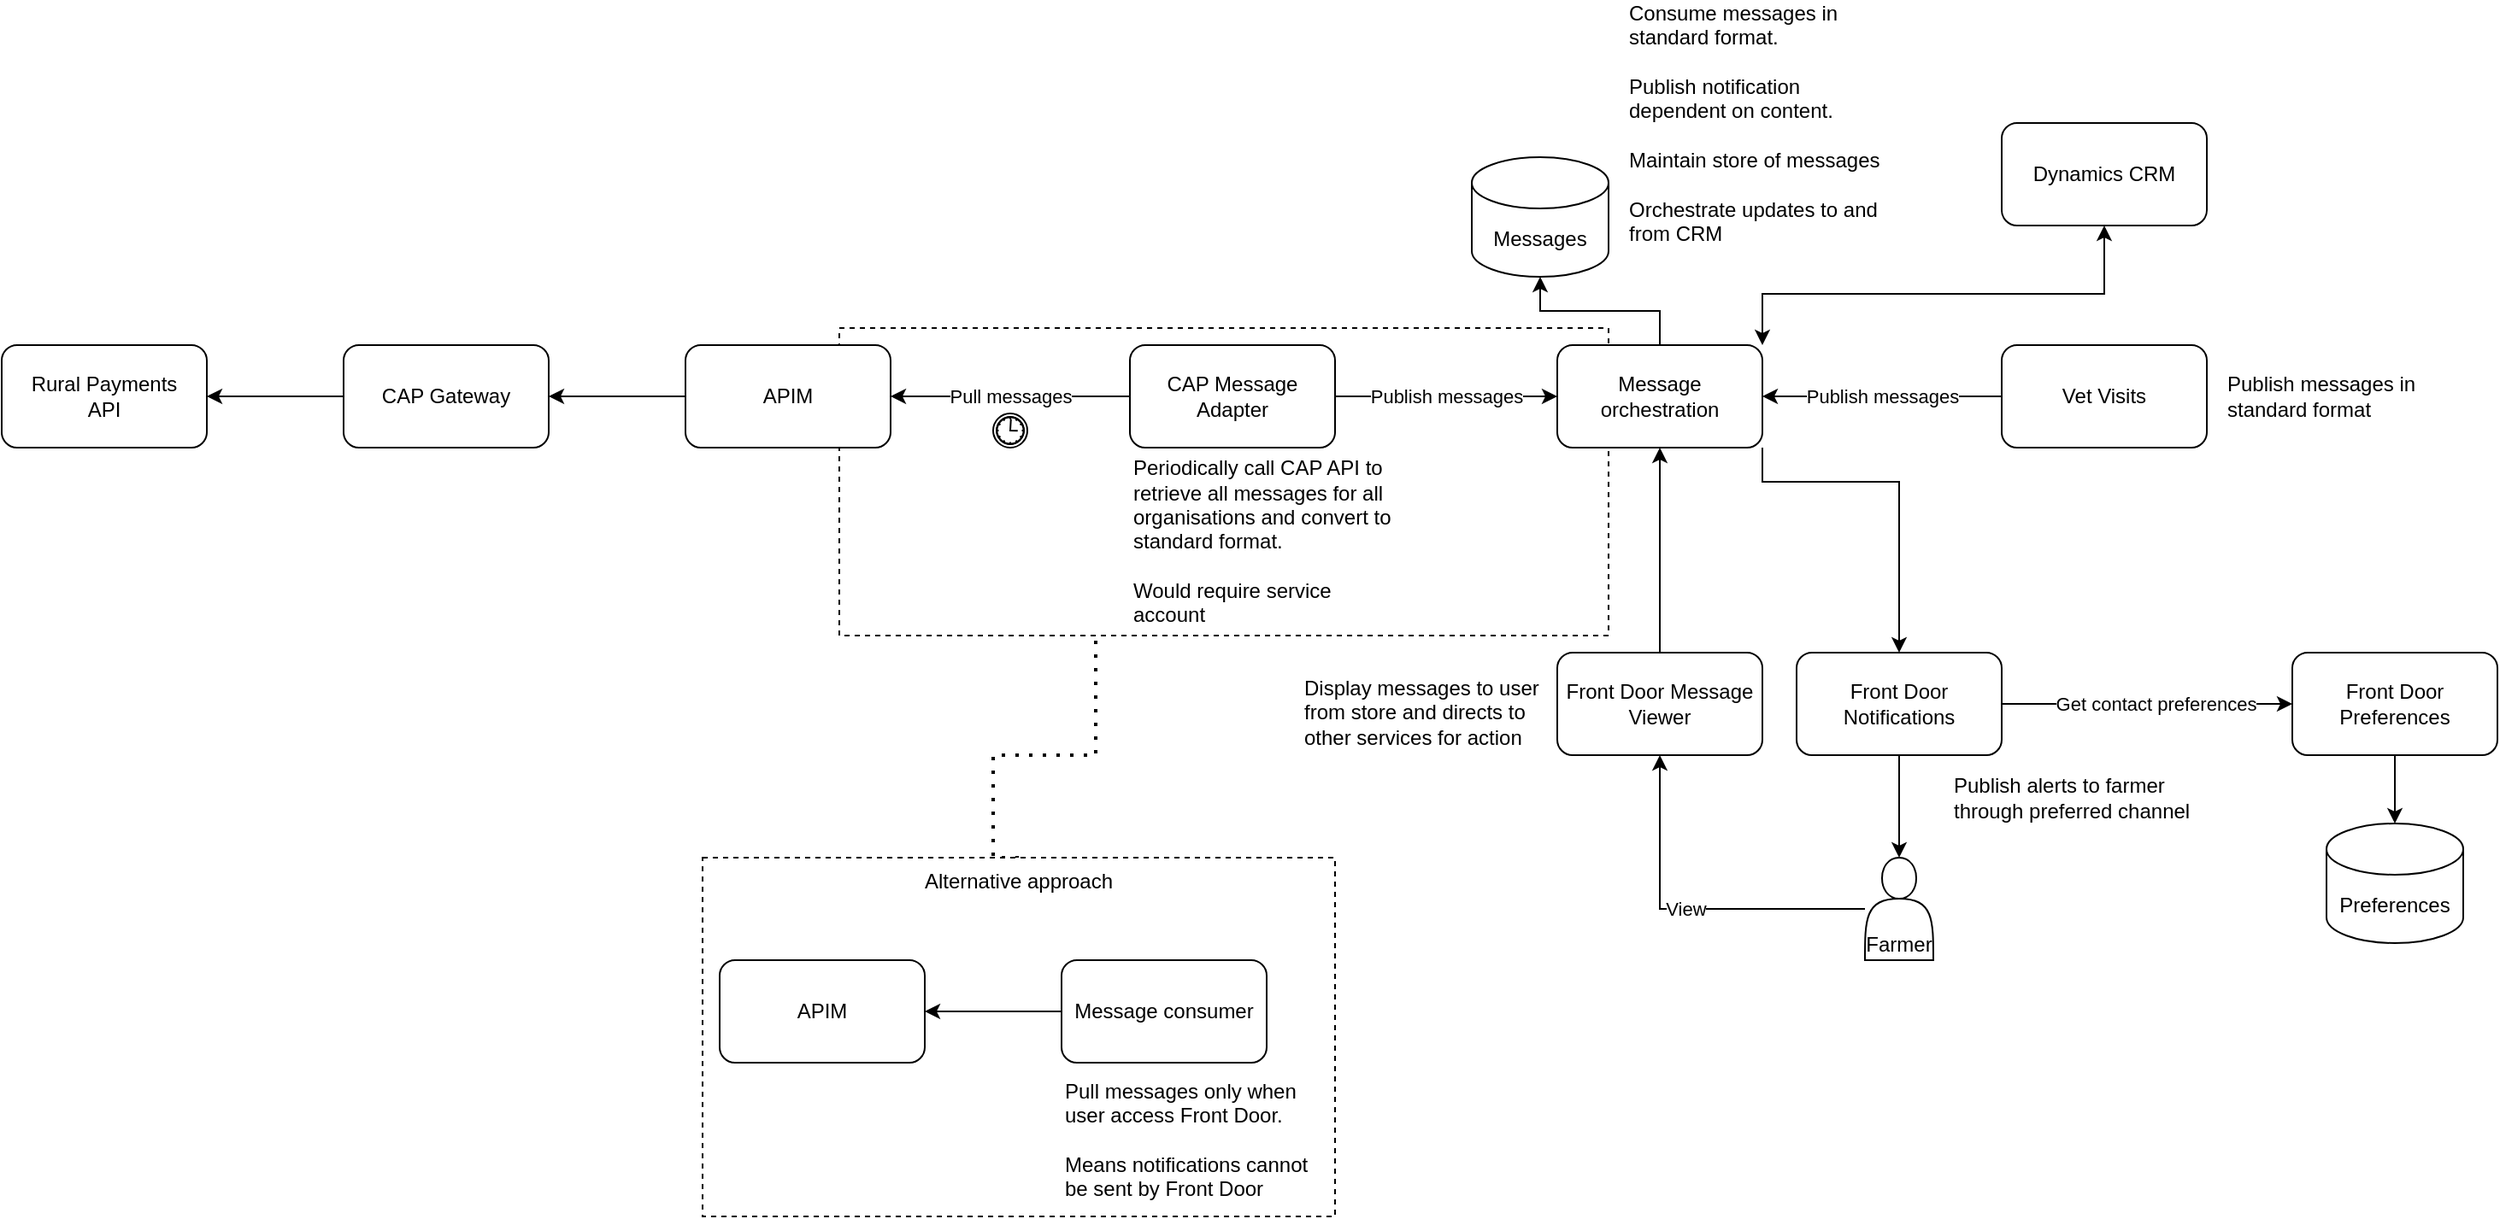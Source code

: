 <mxfile version="22.1.8" type="github">
  <diagram name="Page-1" id="dYXtfFwurcNwbzcMY37W">
    <mxGraphModel dx="2026" dy="2245" grid="1" gridSize="10" guides="1" tooltips="1" connect="1" arrows="1" fold="1" page="1" pageScale="1" pageWidth="850" pageHeight="1100" math="0" shadow="0">
      <root>
        <mxCell id="0" />
        <mxCell id="1" parent="0" />
        <mxCell id="0YbZIf-yBDhTOu-SZzjd-40" value="" style="rounded=0;whiteSpace=wrap;html=1;dashed=1;" vertex="1" parent="1">
          <mxGeometry x="650" y="150" width="450" height="180" as="geometry" />
        </mxCell>
        <mxCell id="0YbZIf-yBDhTOu-SZzjd-1" value="Rural Payments&lt;br&gt;API" style="rounded=1;whiteSpace=wrap;html=1;verticalAlign=middle;" vertex="1" parent="1">
          <mxGeometry x="160" y="160" width="120" height="60" as="geometry" />
        </mxCell>
        <mxCell id="0YbZIf-yBDhTOu-SZzjd-2" value="Messages" style="shape=cylinder3;whiteSpace=wrap;html=1;boundedLbl=1;backgroundOutline=1;size=15;" vertex="1" parent="1">
          <mxGeometry x="1020" y="50" width="80" height="70" as="geometry" />
        </mxCell>
        <mxCell id="0YbZIf-yBDhTOu-SZzjd-5" style="edgeStyle=orthogonalEdgeStyle;rounded=0;orthogonalLoop=1;jettySize=auto;html=1;entryX=1;entryY=0.5;entryDx=0;entryDy=0;" edge="1" parent="1" source="0YbZIf-yBDhTOu-SZzjd-4" target="0YbZIf-yBDhTOu-SZzjd-1">
          <mxGeometry relative="1" as="geometry" />
        </mxCell>
        <mxCell id="0YbZIf-yBDhTOu-SZzjd-4" value="CAP Gateway" style="rounded=1;whiteSpace=wrap;html=1;" vertex="1" parent="1">
          <mxGeometry x="360" y="160" width="120" height="60" as="geometry" />
        </mxCell>
        <mxCell id="0YbZIf-yBDhTOu-SZzjd-7" value="" style="edgeStyle=orthogonalEdgeStyle;rounded=0;orthogonalLoop=1;jettySize=auto;html=1;" edge="1" parent="1" source="0YbZIf-yBDhTOu-SZzjd-6" target="0YbZIf-yBDhTOu-SZzjd-4">
          <mxGeometry relative="1" as="geometry" />
        </mxCell>
        <mxCell id="0YbZIf-yBDhTOu-SZzjd-6" value="APIM" style="rounded=1;whiteSpace=wrap;html=1;" vertex="1" parent="1">
          <mxGeometry x="560" y="160" width="120" height="60" as="geometry" />
        </mxCell>
        <mxCell id="0YbZIf-yBDhTOu-SZzjd-9" value="Pull messages" style="edgeStyle=orthogonalEdgeStyle;rounded=0;orthogonalLoop=1;jettySize=auto;html=1;" edge="1" parent="1" source="0YbZIf-yBDhTOu-SZzjd-8" target="0YbZIf-yBDhTOu-SZzjd-6">
          <mxGeometry relative="1" as="geometry" />
        </mxCell>
        <mxCell id="0YbZIf-yBDhTOu-SZzjd-12" value="Publish messages" style="edgeStyle=orthogonalEdgeStyle;rounded=0;orthogonalLoop=1;jettySize=auto;html=1;" edge="1" parent="1" source="0YbZIf-yBDhTOu-SZzjd-8" target="0YbZIf-yBDhTOu-SZzjd-11">
          <mxGeometry relative="1" as="geometry" />
        </mxCell>
        <mxCell id="0YbZIf-yBDhTOu-SZzjd-8" value="CAP Message Adapter" style="rounded=1;whiteSpace=wrap;html=1;" vertex="1" parent="1">
          <mxGeometry x="820" y="160" width="120" height="60" as="geometry" />
        </mxCell>
        <mxCell id="0YbZIf-yBDhTOu-SZzjd-10" value="" style="points=[[0.145,0.145,0],[0.5,0,0],[0.855,0.145,0],[1,0.5,0],[0.855,0.855,0],[0.5,1,0],[0.145,0.855,0],[0,0.5,0]];shape=mxgraph.bpmn.event;html=1;verticalLabelPosition=bottom;labelBackgroundColor=#ffffff;verticalAlign=top;align=center;perimeter=ellipsePerimeter;outlineConnect=0;aspect=fixed;outline=catching;symbol=timer;" vertex="1" parent="1">
          <mxGeometry x="740" y="200" width="20" height="20" as="geometry" />
        </mxCell>
        <mxCell id="0YbZIf-yBDhTOu-SZzjd-14" value="" style="edgeStyle=orthogonalEdgeStyle;rounded=0;orthogonalLoop=1;jettySize=auto;html=1;" edge="1" parent="1" source="0YbZIf-yBDhTOu-SZzjd-13" target="0YbZIf-yBDhTOu-SZzjd-11">
          <mxGeometry relative="1" as="geometry" />
        </mxCell>
        <mxCell id="0YbZIf-yBDhTOu-SZzjd-23" style="edgeStyle=orthogonalEdgeStyle;rounded=0;orthogonalLoop=1;jettySize=auto;html=1;entryX=0.5;entryY=0;entryDx=0;entryDy=0;" edge="1" parent="1" source="0YbZIf-yBDhTOu-SZzjd-11" target="0YbZIf-yBDhTOu-SZzjd-22">
          <mxGeometry relative="1" as="geometry">
            <Array as="points">
              <mxPoint x="1190" y="240" />
              <mxPoint x="1270" y="240" />
            </Array>
          </mxGeometry>
        </mxCell>
        <mxCell id="0YbZIf-yBDhTOu-SZzjd-11" value="Message orchestration" style="rounded=1;whiteSpace=wrap;html=1;" vertex="1" parent="1">
          <mxGeometry x="1070" y="160" width="120" height="60" as="geometry" />
        </mxCell>
        <mxCell id="0YbZIf-yBDhTOu-SZzjd-13" value="Front Door Message Viewer" style="rounded=1;whiteSpace=wrap;html=1;fontStyle=0" vertex="1" parent="1">
          <mxGeometry x="1070" y="340" width="120" height="60" as="geometry" />
        </mxCell>
        <mxCell id="0YbZIf-yBDhTOu-SZzjd-16" value="Publish messages" style="edgeStyle=orthogonalEdgeStyle;rounded=0;orthogonalLoop=1;jettySize=auto;html=1;" edge="1" parent="1" source="0YbZIf-yBDhTOu-SZzjd-15" target="0YbZIf-yBDhTOu-SZzjd-11">
          <mxGeometry relative="1" as="geometry" />
        </mxCell>
        <mxCell id="0YbZIf-yBDhTOu-SZzjd-15" value="Vet Visits" style="rounded=1;whiteSpace=wrap;html=1;" vertex="1" parent="1">
          <mxGeometry x="1330" y="160" width="120" height="60" as="geometry" />
        </mxCell>
        <mxCell id="0YbZIf-yBDhTOu-SZzjd-19" style="edgeStyle=orthogonalEdgeStyle;rounded=0;orthogonalLoop=1;jettySize=auto;html=1;entryX=0.5;entryY=1;entryDx=0;entryDy=0;entryPerimeter=0;" edge="1" parent="1" source="0YbZIf-yBDhTOu-SZzjd-11" target="0YbZIf-yBDhTOu-SZzjd-2">
          <mxGeometry relative="1" as="geometry" />
        </mxCell>
        <mxCell id="0YbZIf-yBDhTOu-SZzjd-26" value="" style="edgeStyle=orthogonalEdgeStyle;rounded=0;orthogonalLoop=1;jettySize=auto;html=1;" edge="1" parent="1" source="0YbZIf-yBDhTOu-SZzjd-22" target="0YbZIf-yBDhTOu-SZzjd-25">
          <mxGeometry relative="1" as="geometry" />
        </mxCell>
        <mxCell id="0YbZIf-yBDhTOu-SZzjd-32" value="" style="edgeStyle=orthogonalEdgeStyle;rounded=0;orthogonalLoop=1;jettySize=auto;html=1;" edge="1" parent="1" source="0YbZIf-yBDhTOu-SZzjd-22" target="0YbZIf-yBDhTOu-SZzjd-31">
          <mxGeometry relative="1" as="geometry" />
        </mxCell>
        <mxCell id="0YbZIf-yBDhTOu-SZzjd-35" value="Text" style="edgeLabel;html=1;align=center;verticalAlign=middle;resizable=0;points=[];" vertex="1" connectable="0" parent="0YbZIf-yBDhTOu-SZzjd-32">
          <mxGeometry x="0.34" y="1" relative="1" as="geometry">
            <mxPoint as="offset" />
          </mxGeometry>
        </mxCell>
        <mxCell id="0YbZIf-yBDhTOu-SZzjd-36" value="Get contact preferences" style="edgeLabel;html=1;align=center;verticalAlign=middle;resizable=0;points=[];" vertex="1" connectable="0" parent="0YbZIf-yBDhTOu-SZzjd-32">
          <mxGeometry x="0.36" y="-3" relative="1" as="geometry">
            <mxPoint x="-26" y="-3" as="offset" />
          </mxGeometry>
        </mxCell>
        <mxCell id="0YbZIf-yBDhTOu-SZzjd-22" value="Front Door Notifications" style="rounded=1;whiteSpace=wrap;html=1;" vertex="1" parent="1">
          <mxGeometry x="1210" y="340" width="120" height="60" as="geometry" />
        </mxCell>
        <mxCell id="0YbZIf-yBDhTOu-SZzjd-27" value="View" style="edgeStyle=orthogonalEdgeStyle;rounded=0;orthogonalLoop=1;jettySize=auto;html=1;entryX=0.5;entryY=1;entryDx=0;entryDy=0;" edge="1" parent="1" source="0YbZIf-yBDhTOu-SZzjd-25" target="0YbZIf-yBDhTOu-SZzjd-13">
          <mxGeometry relative="1" as="geometry" />
        </mxCell>
        <mxCell id="0YbZIf-yBDhTOu-SZzjd-25" value="Farmer" style="shape=actor;whiteSpace=wrap;html=1;verticalAlign=bottom;" vertex="1" parent="1">
          <mxGeometry x="1250" y="460" width="40" height="60" as="geometry" />
        </mxCell>
        <mxCell id="0YbZIf-yBDhTOu-SZzjd-29" value="Periodically call CAP API to retrieve all messages for all organisations and convert to standard format.&lt;br&gt;&lt;br&gt;Would require service account" style="text;html=1;strokeColor=none;fillColor=none;align=left;verticalAlign=middle;whiteSpace=wrap;rounded=0;" vertex="1" parent="1">
          <mxGeometry x="820" y="260" width="160" height="30" as="geometry" />
        </mxCell>
        <mxCell id="0YbZIf-yBDhTOu-SZzjd-30" value="Publish messages in standard format" style="text;html=1;strokeColor=none;fillColor=none;align=left;verticalAlign=middle;whiteSpace=wrap;rounded=0;" vertex="1" parent="1">
          <mxGeometry x="1460" y="175" width="160" height="30" as="geometry" />
        </mxCell>
        <mxCell id="0YbZIf-yBDhTOu-SZzjd-34" value="" style="edgeStyle=orthogonalEdgeStyle;rounded=0;orthogonalLoop=1;jettySize=auto;html=1;" edge="1" parent="1" source="0YbZIf-yBDhTOu-SZzjd-31" target="0YbZIf-yBDhTOu-SZzjd-33">
          <mxGeometry relative="1" as="geometry" />
        </mxCell>
        <mxCell id="0YbZIf-yBDhTOu-SZzjd-31" value="Front Door Preferences" style="rounded=1;whiteSpace=wrap;html=1;" vertex="1" parent="1">
          <mxGeometry x="1500" y="340" width="120" height="60" as="geometry" />
        </mxCell>
        <mxCell id="0YbZIf-yBDhTOu-SZzjd-33" value="Preferences" style="shape=cylinder3;whiteSpace=wrap;html=1;boundedLbl=1;backgroundOutline=1;size=15;" vertex="1" parent="1">
          <mxGeometry x="1520" y="440" width="80" height="70" as="geometry" />
        </mxCell>
        <mxCell id="0YbZIf-yBDhTOu-SZzjd-37" value="Publish alerts to farmer through preferred channel" style="text;html=1;strokeColor=none;fillColor=none;align=left;verticalAlign=middle;whiteSpace=wrap;rounded=0;" vertex="1" parent="1">
          <mxGeometry x="1300" y="410" width="160" height="30" as="geometry" />
        </mxCell>
        <mxCell id="0YbZIf-yBDhTOu-SZzjd-38" value="Display messages to user from store and directs to other services for action" style="text;html=1;strokeColor=none;fillColor=none;align=left;verticalAlign=middle;whiteSpace=wrap;rounded=0;" vertex="1" parent="1">
          <mxGeometry x="920" y="360" width="160" height="30" as="geometry" />
        </mxCell>
        <mxCell id="0YbZIf-yBDhTOu-SZzjd-41" value="" style="endArrow=none;dashed=1;html=1;dashPattern=1 3;strokeWidth=2;rounded=0;edgeStyle=orthogonalEdgeStyle;exitX=0.5;exitY=0;exitDx=0;exitDy=0;" edge="1" parent="1" source="0YbZIf-yBDhTOu-SZzjd-42">
          <mxGeometry width="50" height="50" relative="1" as="geometry">
            <mxPoint x="620" y="470" as="sourcePoint" />
            <mxPoint x="800" y="330" as="targetPoint" />
            <Array as="points">
              <mxPoint x="740" y="400" />
              <mxPoint x="800" y="400" />
            </Array>
          </mxGeometry>
        </mxCell>
        <mxCell id="0YbZIf-yBDhTOu-SZzjd-42" value="Alternative approach" style="rounded=0;whiteSpace=wrap;html=1;dashed=1;verticalAlign=top;" vertex="1" parent="1">
          <mxGeometry x="570" y="460" width="370" height="210" as="geometry" />
        </mxCell>
        <mxCell id="0YbZIf-yBDhTOu-SZzjd-49" value="" style="edgeStyle=orthogonalEdgeStyle;rounded=0;orthogonalLoop=1;jettySize=auto;html=1;" edge="1" parent="1" source="0YbZIf-yBDhTOu-SZzjd-43" target="0YbZIf-yBDhTOu-SZzjd-48">
          <mxGeometry relative="1" as="geometry" />
        </mxCell>
        <mxCell id="0YbZIf-yBDhTOu-SZzjd-43" value="Message consumer" style="rounded=1;whiteSpace=wrap;html=1;" vertex="1" parent="1">
          <mxGeometry x="780" y="520" width="120" height="60" as="geometry" />
        </mxCell>
        <mxCell id="0YbZIf-yBDhTOu-SZzjd-48" value="APIM" style="rounded=1;whiteSpace=wrap;html=1;" vertex="1" parent="1">
          <mxGeometry x="580" y="520" width="120" height="60" as="geometry" />
        </mxCell>
        <mxCell id="0YbZIf-yBDhTOu-SZzjd-51" value="Pull messages only when user access Front Door.&lt;br&gt;&lt;br&gt;Means notifications cannot be sent by Front Door" style="text;html=1;strokeColor=none;fillColor=none;align=left;verticalAlign=middle;whiteSpace=wrap;rounded=0;" vertex="1" parent="1">
          <mxGeometry x="780" y="610" width="160" height="30" as="geometry" />
        </mxCell>
        <mxCell id="0YbZIf-yBDhTOu-SZzjd-52" value="Consume messages in standard format.&amp;nbsp; &lt;br&gt;&lt;br&gt;Publish notification dependent on content.&amp;nbsp; &lt;br&gt;&lt;br&gt;Maintain store of messages&lt;br&gt;&lt;br&gt;Orchestrate updates to and from CRM" style="text;html=1;strokeColor=none;fillColor=none;align=left;verticalAlign=middle;whiteSpace=wrap;rounded=0;" vertex="1" parent="1">
          <mxGeometry x="1110" y="-40" width="160" height="140" as="geometry" />
        </mxCell>
        <mxCell id="0YbZIf-yBDhTOu-SZzjd-54" style="edgeStyle=orthogonalEdgeStyle;rounded=0;orthogonalLoop=1;jettySize=auto;html=1;entryX=1;entryY=0;entryDx=0;entryDy=0;startArrow=classic;startFill=1;" edge="1" parent="1" source="0YbZIf-yBDhTOu-SZzjd-53" target="0YbZIf-yBDhTOu-SZzjd-11">
          <mxGeometry relative="1" as="geometry">
            <Array as="points">
              <mxPoint x="1390" y="130" />
              <mxPoint x="1190" y="130" />
            </Array>
          </mxGeometry>
        </mxCell>
        <mxCell id="0YbZIf-yBDhTOu-SZzjd-53" value="Dynamics CRM" style="rounded=1;whiteSpace=wrap;html=1;" vertex="1" parent="1">
          <mxGeometry x="1330" y="30" width="120" height="60" as="geometry" />
        </mxCell>
      </root>
    </mxGraphModel>
  </diagram>
</mxfile>
